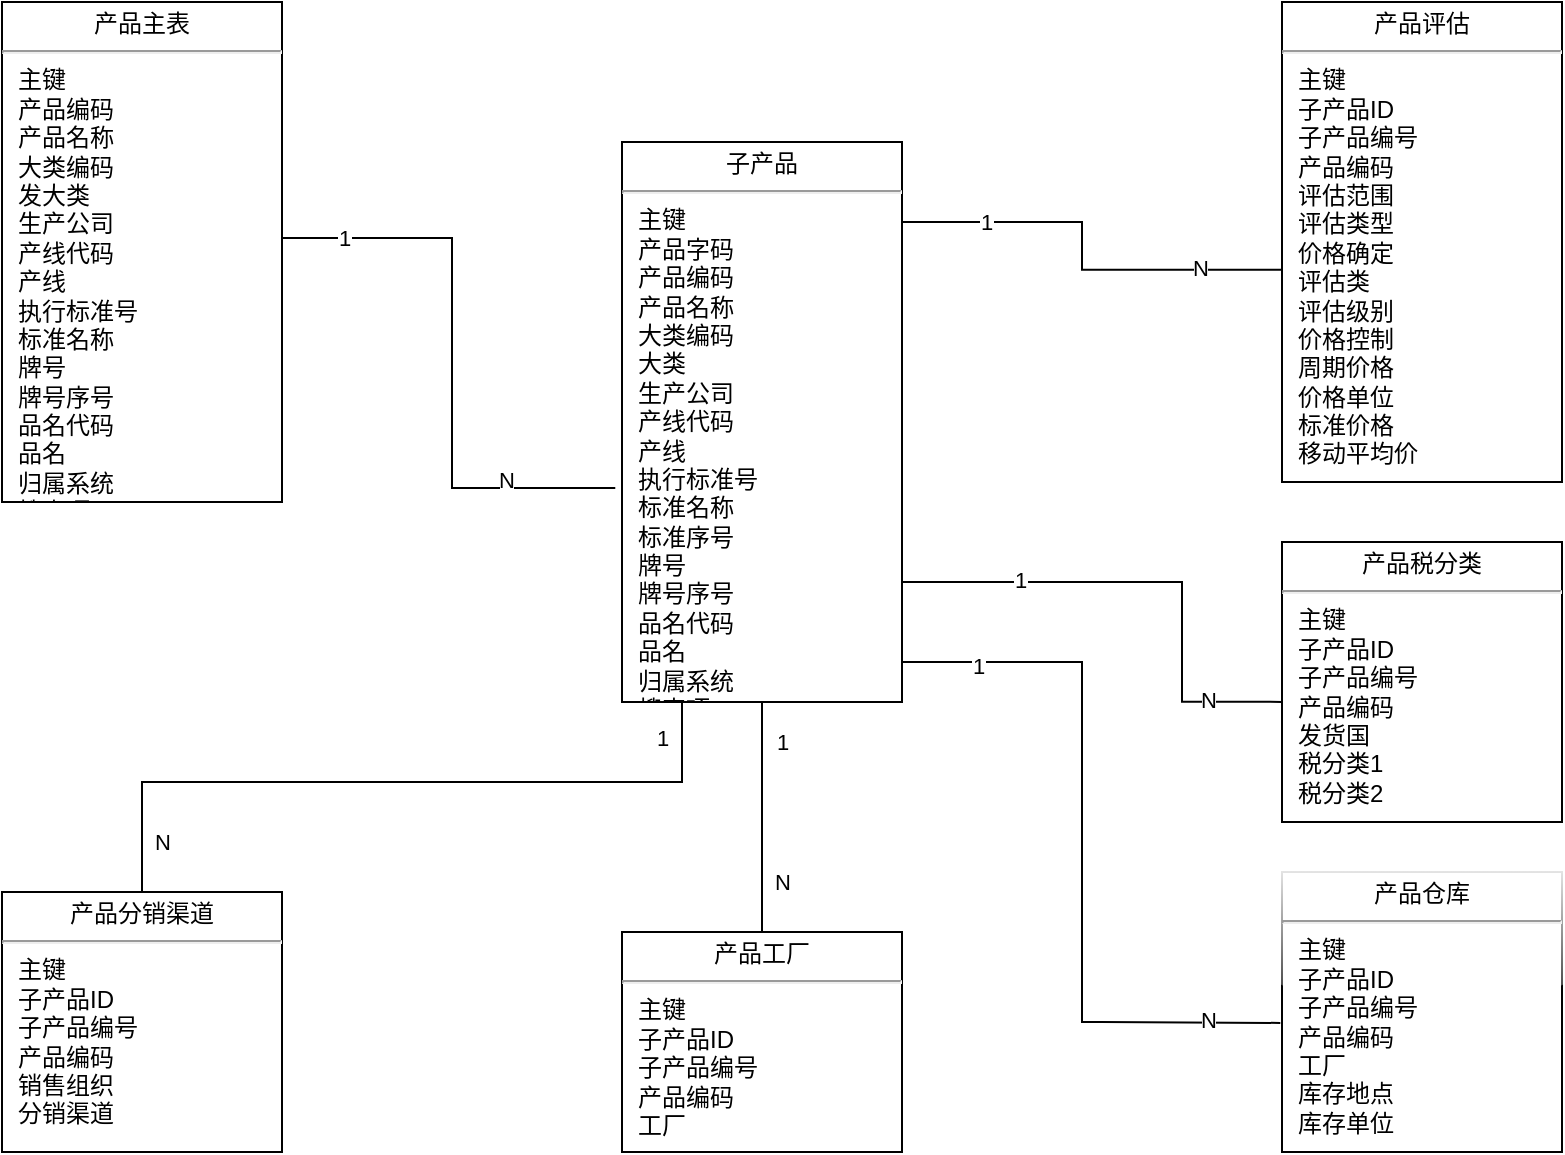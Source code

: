 <mxfile version="13.9.2" type="github" pages="4">
  <diagram name="产品" id="a7904f86-f2b4-8e86-fa97-74104820619b">
    <mxGraphModel dx="1185" dy="1472" grid="1" gridSize="10" guides="1" tooltips="1" connect="1" arrows="1" fold="1" page="1" pageScale="1" pageWidth="1100" pageHeight="850" background="#ffffff" math="0" shadow="0">
      <root>
        <mxCell id="0" />
        <mxCell id="1" parent="0" />
        <mxCell id="fR69wJohgGnZ8EREvLgE-19" style="edgeStyle=orthogonalEdgeStyle;rounded=0;orthogonalLoop=1;jettySize=auto;html=1;entryX=-0.024;entryY=0.618;entryDx=0;entryDy=0;entryPerimeter=0;endArrow=none;endFill=0;strokeColor=#000000;exitX=0.994;exitY=0.472;exitDx=0;exitDy=0;exitPerimeter=0;" edge="1" parent="1" source="fR69wJohgGnZ8EREvLgE-39" target="fR69wJohgGnZ8EREvLgE-15">
          <mxGeometry relative="1" as="geometry">
            <mxPoint x="200" y="2.5" as="sourcePoint" />
            <mxPoint x="418.32" y="213.85" as="targetPoint" />
          </mxGeometry>
        </mxCell>
        <mxCell id="fR69wJohgGnZ8EREvLgE-40" value="1" style="edgeLabel;html=1;align=center;verticalAlign=middle;resizable=0;points=[];" vertex="1" connectable="0" parent="fR69wJohgGnZ8EREvLgE-19">
          <mxGeometry x="-0.785" relative="1" as="geometry">
            <mxPoint as="offset" />
          </mxGeometry>
        </mxCell>
        <mxCell id="fR69wJohgGnZ8EREvLgE-41" value="N" style="edgeLabel;html=1;align=center;verticalAlign=middle;resizable=0;points=[];" vertex="1" connectable="0" parent="fR69wJohgGnZ8EREvLgE-19">
          <mxGeometry x="0.629" y="-4" relative="1" as="geometry">
            <mxPoint y="-7.89" as="offset" />
          </mxGeometry>
        </mxCell>
        <mxCell id="24794b860abc3c2d-20" value="&lt;p style=&quot;margin: 4px 0px 0px ; text-align: center&quot;&gt;产品工厂&lt;/p&gt;&lt;hr&gt;&lt;p style=&quot;margin: 0px ; margin-left: 8px&quot;&gt;主键&lt;/p&gt;&lt;p style=&quot;margin: 0px ; margin-left: 8px&quot;&gt;子产品ID&lt;/p&gt;&lt;p style=&quot;margin: 0px ; margin-left: 8px&quot;&gt;子产品编号&lt;/p&gt;&lt;p style=&quot;margin: 0px ; margin-left: 8px&quot;&gt;产品编码&lt;/p&gt;&lt;p style=&quot;margin: 0px ; margin-left: 8px&quot;&gt;工厂&lt;/p&gt;" style="verticalAlign=top;align=left;overflow=fill;fontSize=12;fontFamily=Helvetica;html=1;rounded=0;shadow=0;comic=0;labelBackgroundColor=none;strokeWidth=1" parent="1" vertex="1">
          <mxGeometry x="360" y="315" width="140" height="110" as="geometry" />
        </mxCell>
        <mxCell id="fR69wJohgGnZ8EREvLgE-2" value="&lt;p style=&quot;margin: 4px 0px 0px ; text-align: center&quot;&gt;产品仓库&lt;/p&gt;&lt;hr&gt;&lt;p style=&quot;margin: 0px ; margin-left: 8px&quot;&gt;主键&lt;/p&gt;&lt;p style=&quot;margin: 0px ; margin-left: 8px&quot;&gt;子产品ID&lt;br&gt;子产品编号&lt;/p&gt;&lt;p style=&quot;margin: 0px ; margin-left: 8px&quot;&gt;产品编码&lt;/p&gt;&lt;p style=&quot;margin: 0px ; margin-left: 8px&quot;&gt;工厂&lt;/p&gt;&lt;p style=&quot;margin: 0px ; margin-left: 8px&quot;&gt;库存地点&lt;/p&gt;&lt;p style=&quot;margin: 0px ; margin-left: 8px&quot;&gt;库存单位&lt;/p&gt;" style="verticalAlign=top;align=left;overflow=fill;fontSize=12;fontFamily=Helvetica;html=1;rounded=0;shadow=0;comic=0;labelBackgroundColor=none;strokeWidth=1;glass=1;" vertex="1" parent="1">
          <mxGeometry x="690" y="285" width="140" height="140" as="geometry" />
        </mxCell>
        <mxCell id="fR69wJohgGnZ8EREvLgE-3" value="&lt;p style=&quot;margin: 4px 0px 0px ; text-align: center&quot;&gt;产品评估&lt;/p&gt;&lt;hr&gt;&lt;p style=&quot;margin: 0px ; margin-left: 8px&quot;&gt;主键&lt;/p&gt;&lt;p style=&quot;margin: 0px ; margin-left: 8px&quot;&gt;子产品ID&lt;/p&gt;&lt;p style=&quot;margin: 0px ; margin-left: 8px&quot;&gt;子产品编号&lt;/p&gt;&lt;p style=&quot;margin: 0px ; margin-left: 8px&quot;&gt;产品编码&lt;/p&gt;&lt;p style=&quot;margin: 0px ; margin-left: 8px&quot;&gt;评估范围&lt;/p&gt;&lt;p style=&quot;margin: 0px ; margin-left: 8px&quot;&gt;评估类型&lt;/p&gt;&lt;p style=&quot;margin: 0px ; margin-left: 8px&quot;&gt;价格确定&lt;/p&gt;&lt;p style=&quot;margin: 0px ; margin-left: 8px&quot;&gt;评估类&lt;/p&gt;&lt;p style=&quot;margin: 0px ; margin-left: 8px&quot;&gt;评估级别&lt;/p&gt;&lt;p style=&quot;margin: 0px ; margin-left: 8px&quot;&gt;价格控制&lt;/p&gt;&lt;p style=&quot;margin: 0px ; margin-left: 8px&quot;&gt;周期价格&lt;/p&gt;&lt;p style=&quot;margin: 0px ; margin-left: 8px&quot;&gt;价格单位&lt;/p&gt;&lt;p style=&quot;margin: 0px ; margin-left: 8px&quot;&gt;标准价格&lt;/p&gt;&lt;p style=&quot;margin: 0px ; margin-left: 8px&quot;&gt;移动平均价&lt;/p&gt;&lt;p style=&quot;margin: 0px ; margin-left: 8px&quot;&gt;&lt;br&gt;&lt;/p&gt;" style="verticalAlign=top;align=left;overflow=fill;fontSize=12;fontFamily=Helvetica;html=1;rounded=0;shadow=0;comic=0;labelBackgroundColor=none;strokeWidth=1" vertex="1" parent="1">
          <mxGeometry x="690" y="-150" width="140" height="240" as="geometry" />
        </mxCell>
        <mxCell id="fR69wJohgGnZ8EREvLgE-4" value="&lt;p style=&quot;margin: 4px 0px 0px ; text-align: center&quot;&gt;产品分销渠道&lt;/p&gt;&lt;hr&gt;&lt;p style=&quot;margin: 0px ; margin-left: 8px&quot;&gt;主键&lt;/p&gt;&lt;p style=&quot;margin: 0px ; margin-left: 8px&quot;&gt;子产品ID&lt;br&gt;子产品编号&lt;/p&gt;&lt;p style=&quot;margin: 0px ; margin-left: 8px&quot;&gt;产品编码&lt;/p&gt;&lt;p style=&quot;margin: 0px ; margin-left: 8px&quot;&gt;销售组织&lt;/p&gt;&lt;p style=&quot;margin: 0px ; margin-left: 8px&quot;&gt;分销渠道&lt;/p&gt;" style="verticalAlign=top;align=left;overflow=fill;fontSize=12;fontFamily=Helvetica;html=1;rounded=0;shadow=0;comic=0;labelBackgroundColor=none;strokeWidth=1" vertex="1" parent="1">
          <mxGeometry x="50" y="295" width="140" height="130" as="geometry" />
        </mxCell>
        <mxCell id="fR69wJohgGnZ8EREvLgE-5" value="&lt;p style=&quot;margin: 4px 0px 0px ; text-align: center&quot;&gt;产品税分类&lt;/p&gt;&lt;hr&gt;&lt;p style=&quot;margin: 0px ; margin-left: 8px&quot;&gt;主键&lt;/p&gt;&lt;p style=&quot;margin: 0px ; margin-left: 8px&quot;&gt;子产品ID&lt;br&gt;子产品编号&lt;/p&gt;&lt;p style=&quot;margin: 0px ; margin-left: 8px&quot;&gt;产品编码&lt;/p&gt;&lt;p style=&quot;margin: 0px ; margin-left: 8px&quot;&gt;发货国&lt;/p&gt;&lt;p style=&quot;margin: 0px ; margin-left: 8px&quot;&gt;税分类1&lt;/p&gt;&lt;p style=&quot;margin: 0px ; margin-left: 8px&quot;&gt;税分类2&lt;/p&gt;" style="verticalAlign=top;align=left;overflow=fill;fontSize=12;fontFamily=Helvetica;html=1;rounded=0;shadow=0;comic=0;labelBackgroundColor=none;strokeWidth=1" vertex="1" parent="1">
          <mxGeometry x="690" y="120" width="140" height="140" as="geometry" />
        </mxCell>
        <mxCell id="fR69wJohgGnZ8EREvLgE-26" style="edgeStyle=orthogonalEdgeStyle;rounded=0;orthogonalLoop=1;jettySize=auto;html=1;exitX=1;exitY=0.25;exitDx=0;exitDy=0;entryX=0;entryY=0.558;entryDx=0;entryDy=0;entryPerimeter=0;endArrow=none;endFill=0;strokeColor=#000000;" edge="1" parent="1" source="fR69wJohgGnZ8EREvLgE-15" target="fR69wJohgGnZ8EREvLgE-3">
          <mxGeometry relative="1" as="geometry">
            <Array as="points">
              <mxPoint x="500" y="-40" />
              <mxPoint x="590" y="-40" />
              <mxPoint x="590" y="-16" />
            </Array>
          </mxGeometry>
        </mxCell>
        <mxCell id="fR69wJohgGnZ8EREvLgE-27" value="1" style="edgeLabel;html=1;align=center;verticalAlign=middle;resizable=0;points=[];" vertex="1" connectable="0" parent="fR69wJohgGnZ8EREvLgE-26">
          <mxGeometry x="-0.413" relative="1" as="geometry">
            <mxPoint as="offset" />
          </mxGeometry>
        </mxCell>
        <mxCell id="fR69wJohgGnZ8EREvLgE-28" value="N" style="edgeLabel;html=1;align=center;verticalAlign=middle;resizable=0;points=[];" vertex="1" connectable="0" parent="fR69wJohgGnZ8EREvLgE-26">
          <mxGeometry x="0.66" y="1" relative="1" as="geometry">
            <mxPoint as="offset" />
          </mxGeometry>
        </mxCell>
        <mxCell id="fR69wJohgGnZ8EREvLgE-30" style="edgeStyle=orthogonalEdgeStyle;rounded=0;orthogonalLoop=1;jettySize=auto;html=1;exitX=1;exitY=0.75;exitDx=0;exitDy=0;entryX=-0.006;entryY=0.539;entryDx=0;entryDy=0;entryPerimeter=0;endArrow=none;endFill=0;strokeColor=#000000;" edge="1" parent="1" source="fR69wJohgGnZ8EREvLgE-15" target="fR69wJohgGnZ8EREvLgE-2">
          <mxGeometry relative="1" as="geometry">
            <Array as="points">
              <mxPoint x="500" y="180" />
              <mxPoint x="590" y="180" />
              <mxPoint x="590" y="360" />
              <mxPoint x="600" y="360" />
            </Array>
          </mxGeometry>
        </mxCell>
        <mxCell id="fR69wJohgGnZ8EREvLgE-31" value="1" style="edgeLabel;html=1;align=center;verticalAlign=middle;resizable=0;points=[];" vertex="1" connectable="0" parent="fR69wJohgGnZ8EREvLgE-30">
          <mxGeometry x="-0.581" y="-2" relative="1" as="geometry">
            <mxPoint as="offset" />
          </mxGeometry>
        </mxCell>
        <mxCell id="fR69wJohgGnZ8EREvLgE-32" value="N" style="edgeLabel;html=1;align=center;verticalAlign=middle;resizable=0;points=[];" vertex="1" connectable="0" parent="fR69wJohgGnZ8EREvLgE-30">
          <mxGeometry x="0.825" y="2" relative="1" as="geometry">
            <mxPoint as="offset" />
          </mxGeometry>
        </mxCell>
        <mxCell id="fR69wJohgGnZ8EREvLgE-33" style="edgeStyle=orthogonalEdgeStyle;rounded=0;orthogonalLoop=1;jettySize=auto;html=1;entryX=0.5;entryY=0;entryDx=0;entryDy=0;endArrow=none;endFill=0;strokeColor=#000000;" edge="1" parent="1" source="fR69wJohgGnZ8EREvLgE-15" target="24794b860abc3c2d-20">
          <mxGeometry relative="1" as="geometry">
            <Array as="points">
              <mxPoint x="430" y="260" />
              <mxPoint x="430" y="260" />
            </Array>
          </mxGeometry>
        </mxCell>
        <mxCell id="fR69wJohgGnZ8EREvLgE-34" value="1" style="edgeLabel;html=1;align=center;verticalAlign=middle;resizable=0;points=[];" vertex="1" connectable="0" parent="fR69wJohgGnZ8EREvLgE-33">
          <mxGeometry x="-0.662" y="1" relative="1" as="geometry">
            <mxPoint x="9" as="offset" />
          </mxGeometry>
        </mxCell>
        <mxCell id="fR69wJohgGnZ8EREvLgE-45" value="N" style="edgeLabel;html=1;align=center;verticalAlign=middle;resizable=0;points=[];" vertex="1" connectable="0" parent="fR69wJohgGnZ8EREvLgE-33">
          <mxGeometry x="0.667" y="-2" relative="1" as="geometry">
            <mxPoint x="12" y="-5.83" as="offset" />
          </mxGeometry>
        </mxCell>
        <mxCell id="fR69wJohgGnZ8EREvLgE-36" style="edgeStyle=orthogonalEdgeStyle;rounded=0;orthogonalLoop=1;jettySize=auto;html=1;endArrow=none;endFill=0;strokeColor=#000000;exitX=0;exitY=0.9;exitDx=0;exitDy=0;exitPerimeter=0;" edge="1" parent="1" source="fR69wJohgGnZ8EREvLgE-15" target="fR69wJohgGnZ8EREvLgE-4">
          <mxGeometry relative="1" as="geometry">
            <Array as="points">
              <mxPoint x="390" y="172" />
              <mxPoint x="390" y="240" />
              <mxPoint x="120" y="240" />
            </Array>
          </mxGeometry>
        </mxCell>
        <mxCell id="fR69wJohgGnZ8EREvLgE-37" value="1" style="edgeLabel;html=1;align=center;verticalAlign=middle;resizable=0;points=[];" vertex="1" connectable="0" parent="fR69wJohgGnZ8EREvLgE-36">
          <mxGeometry x="-0.556" y="8" relative="1" as="geometry">
            <mxPoint x="-18" y="-18" as="offset" />
          </mxGeometry>
        </mxCell>
        <mxCell id="fR69wJohgGnZ8EREvLgE-38" value="N" style="edgeLabel;html=1;align=center;verticalAlign=middle;resizable=0;points=[];" vertex="1" connectable="0" parent="fR69wJohgGnZ8EREvLgE-36">
          <mxGeometry x="0.678" y="-1" relative="1" as="geometry">
            <mxPoint x="-3" y="31" as="offset" />
          </mxGeometry>
        </mxCell>
        <mxCell id="fR69wJohgGnZ8EREvLgE-42" style="edgeStyle=orthogonalEdgeStyle;rounded=0;orthogonalLoop=1;jettySize=auto;html=1;entryX=0;entryY=0.571;entryDx=0;entryDy=0;entryPerimeter=0;endArrow=none;endFill=0;strokeColor=#000000;" edge="1" parent="1" source="fR69wJohgGnZ8EREvLgE-15" target="fR69wJohgGnZ8EREvLgE-5">
          <mxGeometry relative="1" as="geometry">
            <Array as="points">
              <mxPoint x="640" y="140" />
              <mxPoint x="640" y="200" />
            </Array>
          </mxGeometry>
        </mxCell>
        <mxCell id="fR69wJohgGnZ8EREvLgE-43" value="1" style="edgeLabel;html=1;align=center;verticalAlign=middle;resizable=0;points=[];" vertex="1" connectable="0" parent="fR69wJohgGnZ8EREvLgE-42">
          <mxGeometry x="-0.533" y="1" relative="1" as="geometry">
            <mxPoint as="offset" />
          </mxGeometry>
        </mxCell>
        <mxCell id="fR69wJohgGnZ8EREvLgE-44" value="N" style="edgeLabel;html=1;align=center;verticalAlign=middle;resizable=0;points=[];" vertex="1" connectable="0" parent="fR69wJohgGnZ8EREvLgE-42">
          <mxGeometry x="0.7" y="1" relative="1" as="geometry">
            <mxPoint as="offset" />
          </mxGeometry>
        </mxCell>
        <mxCell id="fR69wJohgGnZ8EREvLgE-15" value="&lt;p style=&quot;margin: 4px 0px 0px ; text-align: center&quot;&gt;子产品&lt;/p&gt;&lt;hr&gt;&lt;p style=&quot;margin: 0px ; margin-left: 8px&quot;&gt;主键&lt;/p&gt;&lt;p style=&quot;margin: 0px ; margin-left: 8px&quot;&gt;产品字码&lt;br&gt;产品编码&lt;/p&gt;&lt;p style=&quot;margin: 0px ; margin-left: 8px&quot;&gt;产品名称&lt;/p&gt;&lt;p style=&quot;margin: 0px ; margin-left: 8px&quot;&gt;大类编码&lt;/p&gt;&lt;p style=&quot;margin: 0px ; margin-left: 8px&quot;&gt;大类&lt;/p&gt;&lt;p style=&quot;margin: 0px ; margin-left: 8px&quot;&gt;生产公司&lt;/p&gt;&lt;p style=&quot;margin: 0px ; margin-left: 8px&quot;&gt;产线代码&lt;/p&gt;&lt;p style=&quot;margin: 0px ; margin-left: 8px&quot;&gt;产线&lt;/p&gt;&lt;p style=&quot;margin: 0px ; margin-left: 8px&quot;&gt;执行标准号&lt;/p&gt;&lt;p style=&quot;margin: 0px ; margin-left: 8px&quot;&gt;标准名称&lt;/p&gt;&lt;p style=&quot;margin: 0px ; margin-left: 8px&quot;&gt;标准序号&lt;/p&gt;&lt;p style=&quot;margin: 0px ; margin-left: 8px&quot;&gt;牌号&lt;/p&gt;&lt;p style=&quot;margin: 0px ; margin-left: 8px&quot;&gt;牌号序号&lt;/p&gt;&lt;p style=&quot;margin: 0px ; margin-left: 8px&quot;&gt;品名代码&lt;/p&gt;&lt;p style=&quot;margin: 0px ; margin-left: 8px&quot;&gt;品名&lt;/p&gt;&lt;p style=&quot;margin: 0px ; margin-left: 8px&quot;&gt;归属系统&lt;/p&gt;&lt;p style=&quot;margin: 0px ; margin-left: 8px&quot;&gt;搜索项&lt;/p&gt;&lt;p style=&quot;margin: 0px ; margin-left: 8px&quot;&gt;切边标记&lt;/p&gt;&lt;p style=&quot;margin: 0px ; margin-left: 8px&quot;&gt;尺寸精度等级&lt;/p&gt;&lt;p style=&quot;margin: 0px ; margin-left: 8px&quot;&gt;表面质量等级&lt;/p&gt;&lt;p style=&quot;margin: 0px ; margin-left: 8px&quot;&gt;交货状态&lt;/p&gt;&lt;p style=&quot;margin: 0px ; margin-left: 8px&quot;&gt;热处理方式&lt;/p&gt;&lt;p style=&quot;margin: 0px ; margin-left: 8px&quot;&gt;截面形状&lt;/p&gt;&lt;p style=&quot;margin: 0px ; margin-left: 8px&quot;&gt;速度等级&lt;/p&gt;&lt;p style=&quot;margin: 0px ; margin-left: 8px&quot;&gt;厚度精度等级&lt;/p&gt;&lt;p style=&quot;margin: 0px ; margin-left: 8px&quot;&gt;宽度精度等级&lt;/p&gt;&lt;p style=&quot;margin: 0px ; margin-left: 8px&quot;&gt;长度精度等级&lt;/p&gt;&lt;p style=&quot;margin: 0px ; margin-left: 8px&quot;&gt;涂油标记&lt;/p&gt;&lt;p style=&quot;margin: 0px ; margin-left: 8px&quot;&gt;表面状态&lt;/p&gt;&lt;p style=&quot;margin: 0px ; margin-left: 8px&quot;&gt;后处理方式&lt;/p&gt;&lt;p style=&quot;margin: 0px ; margin-left: 8px&quot;&gt;镀层重量&lt;/p&gt;&lt;p style=&quot;margin: 0px ; margin-left: 8px&quot;&gt;表面结构&lt;/p&gt;&lt;p style=&quot;margin: 0px ; margin-left: 8px&quot;&gt;镀层类型&lt;/p&gt;&lt;p style=&quot;margin: 0px ; margin-left: 8px&quot;&gt;基板类型&lt;/p&gt;&lt;p style=&quot;margin: 0px ; margin-left: 8px&quot;&gt;是否光整&lt;/p&gt;&lt;p style=&quot;margin: 0px ; margin-left: 8px&quot;&gt;化学处理分类&lt;/p&gt;&lt;p style=&quot;margin: 0px ; margin-left: 8px&quot;&gt;涂层种类&lt;/p&gt;&lt;p style=&quot;margin: 0px ; margin-left: 8px&quot;&gt;涂层结构&lt;/p&gt;&lt;p style=&quot;margin: 0px ; margin-left: 8px&quot;&gt;T弯性能&lt;/p&gt;" style="verticalAlign=top;align=left;overflow=fill;fontSize=12;fontFamily=Helvetica;html=1;rounded=0;shadow=0;comic=0;labelBackgroundColor=none;strokeWidth=1" vertex="1" parent="1">
          <mxGeometry x="360" y="-80" width="140" height="280" as="geometry" />
        </mxCell>
        <mxCell id="fR69wJohgGnZ8EREvLgE-39" value="&lt;p style=&quot;margin: 4px 0px 0px ; text-align: center&quot;&gt;产品主表&lt;/p&gt;&lt;hr&gt;&lt;p style=&quot;margin: 0px ; margin-left: 8px&quot;&gt;主键&lt;/p&gt;&lt;p style=&quot;margin: 0px ; margin-left: 8px&quot;&gt;产品编码&lt;br&gt;产品名称&lt;/p&gt;&lt;p style=&quot;margin: 0px ; margin-left: 8px&quot;&gt;大类编码&lt;/p&gt;&lt;p style=&quot;margin: 0px ; margin-left: 8px&quot;&gt;发大类&lt;/p&gt;&lt;p style=&quot;margin: 0px ; margin-left: 8px&quot;&gt;生产公司&lt;/p&gt;&lt;p style=&quot;margin: 0px ; margin-left: 8px&quot;&gt;产线代码&lt;/p&gt;&lt;p style=&quot;margin: 0px ; margin-left: 8px&quot;&gt;产线&lt;/p&gt;&lt;p style=&quot;margin: 0px ; margin-left: 8px&quot;&gt;执行标准号&lt;/p&gt;&lt;p style=&quot;margin: 0px ; margin-left: 8px&quot;&gt;标准名称&lt;/p&gt;&lt;p style=&quot;margin: 0px ; margin-left: 8px&quot;&gt;牌号&lt;/p&gt;&lt;p style=&quot;margin: 0px ; margin-left: 8px&quot;&gt;牌号序号&lt;/p&gt;&lt;p style=&quot;margin: 0px 0px 0px 8px&quot;&gt;品名代码&lt;/p&gt;&lt;p style=&quot;margin: 0px 0px 0px 8px&quot;&gt;品名&lt;/p&gt;&lt;p style=&quot;margin: 0px 0px 0px 8px&quot;&gt;归属系统&lt;/p&gt;&lt;p style=&quot;margin: 0px 0px 0px 8px&quot;&gt;搜索项&lt;/p&gt;&lt;p style=&quot;margin: 0px 0px 0px 8px&quot;&gt;切边标记&lt;/p&gt;&lt;p style=&quot;margin: 0px 0px 0px 8px&quot;&gt;尺寸精度等级&lt;/p&gt;&lt;p style=&quot;margin: 0px 0px 0px 8px&quot;&gt;表面质量等级&lt;/p&gt;&lt;p style=&quot;margin: 0px 0px 0px 8px&quot;&gt;交货状态&lt;/p&gt;&lt;p style=&quot;margin: 0px 0px 0px 8px&quot;&gt;热处理方式&lt;/p&gt;&lt;p style=&quot;margin: 0px 0px 0px 8px&quot;&gt;截面形状&lt;/p&gt;&lt;p style=&quot;margin: 0px 0px 0px 8px&quot;&gt;速度等级&lt;/p&gt;&lt;p style=&quot;margin: 0px 0px 0px 8px&quot;&gt;厚度精度等级&lt;/p&gt;&lt;p style=&quot;margin: 0px 0px 0px 8px&quot;&gt;宽度精度等级&lt;/p&gt;&lt;p style=&quot;margin: 0px 0px 0px 8px&quot;&gt;长度精度等级&lt;/p&gt;&lt;p style=&quot;margin: 0px 0px 0px 8px&quot;&gt;涂油标记&lt;/p&gt;&lt;p style=&quot;margin: 0px 0px 0px 8px&quot;&gt;表面状态&lt;/p&gt;&lt;p style=&quot;margin: 0px 0px 0px 8px&quot;&gt;后处理方式&lt;/p&gt;&lt;p style=&quot;margin: 0px 0px 0px 8px&quot;&gt;镀层重量&lt;/p&gt;&lt;p style=&quot;margin: 0px 0px 0px 8px&quot;&gt;表面结构&lt;/p&gt;&lt;p style=&quot;margin: 0px 0px 0px 8px&quot;&gt;镀层类型&lt;/p&gt;&lt;p style=&quot;margin: 0px 0px 0px 8px&quot;&gt;基板类型&lt;/p&gt;&lt;p style=&quot;margin: 0px 0px 0px 8px&quot;&gt;是否光整&lt;/p&gt;&lt;p style=&quot;margin: 0px 0px 0px 8px&quot;&gt;化学处理分类&lt;/p&gt;&lt;p style=&quot;margin: 0px 0px 0px 8px&quot;&gt;涂层种类&lt;/p&gt;&lt;p style=&quot;margin: 0px 0px 0px 8px&quot;&gt;涂层结构&lt;/p&gt;&lt;p style=&quot;margin: 0px 0px 0px 8px&quot;&gt;T弯性能&lt;/p&gt;" style="verticalAlign=top;align=left;overflow=fill;fontSize=12;fontFamily=Helvetica;html=1;rounded=0;shadow=0;comic=0;labelBackgroundColor=none;strokeWidth=1" vertex="1" parent="1">
          <mxGeometry x="50" y="-150" width="140" height="250" as="geometry" />
        </mxCell>
      </root>
    </mxGraphModel>
  </diagram>
  <diagram id="3CnMja0d5-SF09jDG3aU" name="原燃料">
    <mxGraphModel dx="1185" dy="1791" grid="1" gridSize="10" guides="1" tooltips="1" connect="1" arrows="1" fold="1" page="1" pageScale="1" pageWidth="827" pageHeight="1169" math="0" shadow="0">
      <root>
        <mxCell id="8bG26yffX7_b_pMq9kL9-0" />
        <mxCell id="8bG26yffX7_b_pMq9kL9-1" parent="8bG26yffX7_b_pMq9kL9-0" />
        <mxCell id="O3CwMnWtcYiZv261iSqo-4" style="edgeStyle=orthogonalEdgeStyle;rounded=0;orthogonalLoop=1;jettySize=auto;html=1;endArrow=none;endFill=0;strokeColor=#000000;" edge="1" parent="8bG26yffX7_b_pMq9kL9-1" source="1npOp1tc4IkfqnJUqPo0-0" target="O3CwMnWtcYiZv261iSqo-0">
          <mxGeometry relative="1" as="geometry">
            <Array as="points">
              <mxPoint x="430" y="-360" />
              <mxPoint x="430" y="-210" />
            </Array>
          </mxGeometry>
        </mxCell>
        <mxCell id="O3CwMnWtcYiZv261iSqo-25" value="N" style="edgeLabel;html=1;align=center;verticalAlign=middle;resizable=0;points=[];" vertex="1" connectable="0" parent="O3CwMnWtcYiZv261iSqo-4">
          <mxGeometry x="0.87" y="-1" relative="1" as="geometry">
            <mxPoint as="offset" />
          </mxGeometry>
        </mxCell>
        <mxCell id="O3CwMnWtcYiZv261iSqo-26" value="1" style="edgeLabel;html=1;align=center;verticalAlign=middle;resizable=0;points=[];" vertex="1" connectable="0" parent="O3CwMnWtcYiZv261iSqo-4">
          <mxGeometry x="-0.659" y="-1" relative="1" as="geometry">
            <mxPoint x="-19.17" as="offset" />
          </mxGeometry>
        </mxCell>
        <mxCell id="O3CwMnWtcYiZv261iSqo-5" style="edgeStyle=orthogonalEdgeStyle;rounded=0;orthogonalLoop=1;jettySize=auto;html=1;endArrow=none;endFill=0;strokeColor=#000000;" edge="1" parent="8bG26yffX7_b_pMq9kL9-1" source="1npOp1tc4IkfqnJUqPo0-0" target="O3CwMnWtcYiZv261iSqo-2">
          <mxGeometry relative="1" as="geometry">
            <Array as="points">
              <mxPoint x="210" y="-340" />
              <mxPoint x="210" y="-200" />
            </Array>
          </mxGeometry>
        </mxCell>
        <mxCell id="O3CwMnWtcYiZv261iSqo-27" value="1" style="edgeLabel;html=1;align=center;verticalAlign=middle;resizable=0;points=[];" vertex="1" connectable="0" parent="O3CwMnWtcYiZv261iSqo-5">
          <mxGeometry x="-0.721" y="3" relative="1" as="geometry">
            <mxPoint x="7" as="offset" />
          </mxGeometry>
        </mxCell>
        <mxCell id="O3CwMnWtcYiZv261iSqo-28" value="N" style="edgeLabel;html=1;align=center;verticalAlign=middle;resizable=0;points=[];" vertex="1" connectable="0" parent="O3CwMnWtcYiZv261iSqo-5">
          <mxGeometry x="0.667" y="3" relative="1" as="geometry">
            <mxPoint x="-16.67" as="offset" />
          </mxGeometry>
        </mxCell>
        <mxCell id="O3CwMnWtcYiZv261iSqo-6" style="edgeStyle=orthogonalEdgeStyle;rounded=0;orthogonalLoop=1;jettySize=auto;html=1;entryX=0;entryY=0.5;entryDx=0;entryDy=0;endArrow=none;endFill=0;strokeColor=#000000;" edge="1" parent="8bG26yffX7_b_pMq9kL9-1" source="1npOp1tc4IkfqnJUqPo0-0" target="O3CwMnWtcYiZv261iSqo-3">
          <mxGeometry relative="1" as="geometry">
            <Array as="points">
              <mxPoint x="430" y="-420" />
              <mxPoint x="430" y="-490" />
              <mxPoint x="480" y="-490" />
            </Array>
          </mxGeometry>
        </mxCell>
        <mxCell id="O3CwMnWtcYiZv261iSqo-23" value="N" style="edgeLabel;html=1;align=center;verticalAlign=middle;resizable=0;points=[];" vertex="1" connectable="0" parent="O3CwMnWtcYiZv261iSqo-6">
          <mxGeometry x="0.781" y="-2" relative="1" as="geometry">
            <mxPoint as="offset" />
          </mxGeometry>
        </mxCell>
        <mxCell id="O3CwMnWtcYiZv261iSqo-24" value="1" style="edgeLabel;html=1;align=center;verticalAlign=middle;resizable=0;points=[];" vertex="1" connectable="0" parent="O3CwMnWtcYiZv261iSqo-6">
          <mxGeometry x="-0.819" y="2" relative="1" as="geometry">
            <mxPoint as="offset" />
          </mxGeometry>
        </mxCell>
        <mxCell id="O3CwMnWtcYiZv261iSqo-7" style="edgeStyle=orthogonalEdgeStyle;rounded=0;orthogonalLoop=1;jettySize=auto;html=1;endArrow=none;endFill=0;strokeColor=#000000;" edge="1" parent="8bG26yffX7_b_pMq9kL9-1" source="1npOp1tc4IkfqnJUqPo0-0" target="O3CwMnWtcYiZv261iSqo-1">
          <mxGeometry relative="1" as="geometry">
            <Array as="points">
              <mxPoint x="210" y="-420" />
              <mxPoint x="210" y="-500" />
            </Array>
          </mxGeometry>
        </mxCell>
        <mxCell id="O3CwMnWtcYiZv261iSqo-21" value="N" style="edgeLabel;html=1;align=center;verticalAlign=middle;resizable=0;points=[];" vertex="1" connectable="0" parent="O3CwMnWtcYiZv261iSqo-7">
          <mxGeometry x="0.598" y="2" relative="1" as="geometry">
            <mxPoint x="-10" y="-2" as="offset" />
          </mxGeometry>
        </mxCell>
        <mxCell id="O3CwMnWtcYiZv261iSqo-22" value="1" style="edgeLabel;html=1;align=center;verticalAlign=middle;resizable=0;points=[];" vertex="1" connectable="0" parent="O3CwMnWtcYiZv261iSqo-7">
          <mxGeometry x="-0.611" y="3" relative="1" as="geometry">
            <mxPoint x="9.17" as="offset" />
          </mxGeometry>
        </mxCell>
        <mxCell id="1npOp1tc4IkfqnJUqPo0-0" value="&lt;p style=&quot;margin: 4px 0px 0px ; text-align: center&quot;&gt;原燃料主表&lt;/p&gt;&lt;hr&gt;&lt;p style=&quot;margin: 0px ; margin-left: 8px&quot;&gt;主键&lt;/p&gt;&lt;p style=&quot;margin: 0px ; margin-left: 8px&quot;&gt;原燃料编码&lt;/p&gt;&lt;p style=&quot;margin: 0px ; margin-left: 8px&quot;&gt;原燃料名称&lt;/p&gt;&lt;p style=&quot;margin: 0px ; margin-left: 8px&quot;&gt;原燃料描述&lt;/p&gt;&lt;p style=&quot;margin: 0px ; margin-left: 8px&quot;&gt;大类&lt;/p&gt;&lt;p style=&quot;margin: 0px ; margin-left: 8px&quot;&gt;中类&lt;/p&gt;&lt;p style=&quot;margin: 0px ; margin-left: 8px&quot;&gt;小类&lt;/p&gt;&lt;p style=&quot;margin: 0px ; margin-left: 8px&quot;&gt;行业领域&lt;/p&gt;&lt;p style=&quot;margin: 0px ; margin-left: 8px&quot;&gt;原燃料类型&lt;/p&gt;&lt;p style=&quot;margin: 0px ; margin-left: 8px&quot;&gt;原燃料组&lt;/p&gt;&lt;p style=&quot;margin: 0px ; margin-left: 8px&quot;&gt;计量单位&lt;/p&gt;&lt;p style=&quot;margin: 0px ; margin-left: 8px&quot;&gt;...&lt;/p&gt;&lt;p style=&quot;margin: 0px ; margin-left: 8px&quot;&gt;&lt;br&gt;&lt;/p&gt;&lt;p style=&quot;margin: 0px ; margin-left: 8px&quot;&gt;&lt;br&gt;&lt;/p&gt;" style="verticalAlign=top;align=left;overflow=fill;fontSize=12;fontFamily=Helvetica;html=1;rounded=0;shadow=0;comic=0;labelBackgroundColor=none;strokeWidth=1" vertex="1" parent="8bG26yffX7_b_pMq9kL9-1">
          <mxGeometry x="240" y="-490" width="140" height="210" as="geometry" />
        </mxCell>
        <mxCell id="O3CwMnWtcYiZv261iSqo-0" value="&lt;p style=&quot;margin: 4px 0px 0px ; text-align: center&quot;&gt;原燃料工厂&lt;/p&gt;&lt;hr&gt;&lt;p style=&quot;margin: 0px ; margin-left: 8px&quot;&gt;主键&lt;/p&gt;&lt;p style=&quot;margin: 0px ; margin-left: 8px&quot;&gt;原燃料编号&lt;/p&gt;&lt;p style=&quot;margin: 0px ; margin-left: 8px&quot;&gt;原燃料编码&lt;/p&gt;&lt;p style=&quot;margin: 0px ; margin-left: 8px&quot;&gt;工厂&lt;/p&gt;&lt;p style=&quot;margin: 0px ; margin-left: 8px&quot;&gt;MRP类型&lt;/p&gt;&lt;p style=&quot;margin: 0px ; margin-left: 8px&quot;&gt;MRP控制者&lt;/p&gt;&lt;p style=&quot;margin: 0px ; margin-left: 8px&quot;&gt;批量（物料计划）&lt;/p&gt;&lt;p style=&quot;margin: 0px ; margin-left: 8px&quot;&gt;采购类型&lt;/p&gt;&lt;p style=&quot;margin: 0px ; margin-left: 8px&quot;&gt;计划边际码&lt;/p&gt;&lt;p style=&quot;margin: 0px ; margin-left: 8px&quot;&gt;期间标识&lt;/p&gt;&lt;p style=&quot;margin: 0px ; margin-left: 8px&quot;&gt;策略组&lt;/p&gt;&lt;p style=&quot;margin: 0px ; margin-left: 8px&quot;&gt;可配置物料&lt;/p&gt;&lt;p style=&quot;margin: 0px ; margin-left: 8px&quot;&gt;选择方法&lt;/p&gt;&lt;p style=&quot;margin: 0px ; margin-left: 8px&quot;&gt;独立/集中&lt;/p&gt;&lt;p style=&quot;margin: 0px ; margin-left: 8px&quot;&gt;采购组&lt;/p&gt;&lt;p style=&quot;margin: 0px ; margin-left: 8px&quot;&gt;物料运输组&lt;/p&gt;&lt;p style=&quot;margin: 0px ; margin-left: 8px&quot;&gt;装载组&lt;/p&gt;&lt;p style=&quot;margin: 0px ; margin-left: 8px&quot;&gt;可用性检查的检查组&lt;/p&gt;&lt;p style=&quot;margin: 0px ; margin-left: 8px&quot;&gt;&lt;br&gt;&lt;/p&gt;&lt;p style=&quot;margin: 0px ; margin-left: 8px&quot;&gt;&lt;br&gt;&lt;/p&gt;&lt;p style=&quot;margin: 0px ; margin-left: 8px&quot;&gt;&lt;br&gt;&lt;/p&gt;&lt;p style=&quot;margin: 0px ; margin-left: 8px&quot;&gt;&lt;br&gt;&lt;/p&gt;" style="verticalAlign=top;align=left;overflow=fill;fontSize=12;fontFamily=Helvetica;html=1;rounded=0;shadow=0;comic=0;labelBackgroundColor=none;strokeWidth=1" vertex="1" parent="8bG26yffX7_b_pMq9kL9-1">
          <mxGeometry x="480" y="-360" width="140" height="300" as="geometry" />
        </mxCell>
        <mxCell id="O3CwMnWtcYiZv261iSqo-1" value="&lt;p style=&quot;margin: 4px 0px 0px ; text-align: center&quot;&gt;原燃料仓库&lt;/p&gt;&lt;hr&gt;&lt;p style=&quot;margin: 0px ; margin-left: 8px&quot;&gt;主键&lt;/p&gt;&lt;p style=&quot;margin: 0px ; margin-left: 8px&quot;&gt;原燃料编号&lt;/p&gt;&lt;p style=&quot;margin: 0px ; margin-left: 8px&quot;&gt;原燃料编码&lt;/p&gt;&lt;p style=&quot;margin: 0px ; margin-left: 8px&quot;&gt;工厂&lt;/p&gt;&lt;p style=&quot;margin: 0px ; margin-left: 8px&quot;&gt;库存地点&lt;/p&gt;&lt;p style=&quot;margin: 0px ; margin-left: 8px&quot;&gt;库存单位&lt;/p&gt;&lt;p style=&quot;margin: 0px ; margin-left: 8px&quot;&gt;&lt;br&gt;&lt;/p&gt;&lt;p style=&quot;margin: 0px ; margin-left: 8px&quot;&gt;&lt;br&gt;&lt;/p&gt;&lt;p style=&quot;margin: 0px ; margin-left: 8px&quot;&gt;&lt;br&gt;&lt;/p&gt;" style="verticalAlign=top;align=left;overflow=fill;fontSize=12;fontFamily=Helvetica;html=1;rounded=0;shadow=0;comic=0;labelBackgroundColor=none;strokeWidth=1" vertex="1" parent="8bG26yffX7_b_pMq9kL9-1">
          <mxGeometry x="30" y="-570" width="140" height="130" as="geometry" />
        </mxCell>
        <mxCell id="O3CwMnWtcYiZv261iSqo-2" value="&lt;p style=&quot;margin: 4px 0px 0px ; text-align: center&quot;&gt;原燃料评估&lt;/p&gt;&lt;hr&gt;&lt;p style=&quot;margin: 0px ; margin-left: 8px&quot;&gt;主键&lt;/p&gt;&lt;p style=&quot;margin: 0px ; margin-left: 8px&quot;&gt;原燃料编号&lt;/p&gt;&lt;p style=&quot;margin: 0px ; margin-left: 8px&quot;&gt;原燃料编码&lt;/p&gt;&lt;p style=&quot;margin: 0px ; margin-left: 8px&quot;&gt;评估范围&lt;/p&gt;&lt;p style=&quot;margin: 0px ; margin-left: 8px&quot;&gt;评估类型&lt;/p&gt;&lt;p style=&quot;margin: 0px ; margin-left: 8px&quot;&gt;价格确定&lt;/p&gt;&lt;p style=&quot;margin: 0px ; margin-left: 8px&quot;&gt;评估类&lt;/p&gt;&lt;p style=&quot;margin: 0px ; margin-left: 8px&quot;&gt;评估级别&lt;/p&gt;&lt;p style=&quot;margin: 0px ; margin-left: 8px&quot;&gt;价格控制&lt;/p&gt;&lt;p style=&quot;margin: 0px ; margin-left: 8px&quot;&gt;标准价格&lt;/p&gt;&lt;p style=&quot;margin: 0px ; margin-left: 8px&quot;&gt;周期价格&lt;/p&gt;&lt;p style=&quot;margin: 0px ; margin-left: 8px&quot;&gt;价格单位&lt;/p&gt;&lt;p style=&quot;margin: 0px ; margin-left: 8px&quot;&gt;原始组&lt;/p&gt;&lt;p style=&quot;margin: 0px ; margin-left: 8px&quot;&gt;成本核算批量&lt;/p&gt;&lt;p style=&quot;margin: 0px ; margin-left: 8px&quot;&gt;&lt;br&gt;&lt;/p&gt;&lt;p style=&quot;margin: 0px ; margin-left: 8px&quot;&gt;&lt;br&gt;&lt;/p&gt;&lt;p style=&quot;margin: 0px ; margin-left: 8px&quot;&gt;&lt;br&gt;&lt;/p&gt;" style="verticalAlign=top;align=left;overflow=fill;fontSize=12;fontFamily=Helvetica;html=1;rounded=0;shadow=0;comic=0;labelBackgroundColor=none;strokeWidth=1" vertex="1" parent="8bG26yffX7_b_pMq9kL9-1">
          <mxGeometry x="30" y="-315" width="140" height="230" as="geometry" />
        </mxCell>
        <mxCell id="O3CwMnWtcYiZv261iSqo-3" value="&lt;p style=&quot;margin: 4px 0px 0px ; text-align: center&quot;&gt;原燃料税分类&lt;/p&gt;&lt;hr&gt;&lt;p style=&quot;margin: 0px ; margin-left: 8px&quot;&gt;主键&lt;/p&gt;&lt;p style=&quot;margin: 0px ; margin-left: 8px&quot;&gt;原燃料编号&lt;/p&gt;&lt;p style=&quot;margin: 0px ; margin-left: 8px&quot;&gt;原燃料编码&lt;/p&gt;&lt;p style=&quot;margin: 0px ; margin-left: 8px&quot;&gt;发货国&lt;/p&gt;&lt;p style=&quot;margin: 0px ; margin-left: 8px&quot;&gt;税分类1&lt;/p&gt;&lt;p style=&quot;margin: 0px ; margin-left: 8px&quot;&gt;税分类2&lt;/p&gt;&lt;p style=&quot;margin: 0px ; margin-left: 8px&quot;&gt;&lt;br&gt;&lt;/p&gt;&lt;p style=&quot;margin: 0px ; margin-left: 8px&quot;&gt;&lt;br&gt;&lt;/p&gt;&lt;p style=&quot;margin: 0px ; margin-left: 8px&quot;&gt;&lt;br&gt;&lt;/p&gt;" style="verticalAlign=top;align=left;overflow=fill;fontSize=12;fontFamily=Helvetica;html=1;rounded=0;shadow=0;comic=0;labelBackgroundColor=none;strokeWidth=1" vertex="1" parent="8bG26yffX7_b_pMq9kL9-1">
          <mxGeometry x="480" y="-560" width="140" height="130" as="geometry" />
        </mxCell>
      </root>
    </mxGraphModel>
  </diagram>
  <diagram id="vPNYW9nAyGcACM08Wwud" name="客户">
    <mxGraphModel dx="1185" dy="1791" grid="1" gridSize="10" guides="1" tooltips="1" connect="1" arrows="1" fold="1" page="1" pageScale="1" pageWidth="827" pageHeight="1169" math="0" shadow="0">
      <root>
        <mxCell id="KLF_rPh8Y2annbZAMSMh-0" />
        <mxCell id="KLF_rPh8Y2annbZAMSMh-1" parent="KLF_rPh8Y2annbZAMSMh-0" />
        <mxCell id="9gwLhwXGcP0hLKjqah6R-3" style="edgeStyle=orthogonalEdgeStyle;rounded=0;orthogonalLoop=1;jettySize=auto;html=1;entryX=0.006;entryY=0.422;entryDx=0;entryDy=0;entryPerimeter=0;endArrow=none;endFill=0;strokeColor=#000000;" edge="1" parent="KLF_rPh8Y2annbZAMSMh-1" source="HwUB45JcI6Gxd3Oxahre-0" target="HwUB45JcI6Gxd3Oxahre-4">
          <mxGeometry relative="1" as="geometry">
            <Array as="points">
              <mxPoint x="490" y="-440" />
              <mxPoint x="490" y="-300" />
              <mxPoint x="561" y="-300" />
            </Array>
          </mxGeometry>
        </mxCell>
        <mxCell id="UPTUR-LGGsZKeOEItRrN-13" value="1" style="edgeLabel;html=1;align=center;verticalAlign=middle;resizable=0;points=[];" vertex="1" connectable="0" parent="9gwLhwXGcP0hLKjqah6R-3">
          <mxGeometry x="-0.801" y="-1" relative="1" as="geometry">
            <mxPoint x="-11.67" as="offset" />
          </mxGeometry>
        </mxCell>
        <mxCell id="UPTUR-LGGsZKeOEItRrN-14" value="N" style="edgeLabel;html=1;align=center;verticalAlign=middle;resizable=0;points=[];" vertex="1" connectable="0" parent="9gwLhwXGcP0hLKjqah6R-3">
          <mxGeometry x="0.423" y="1" relative="1" as="geometry">
            <mxPoint x="-6.67" as="offset" />
          </mxGeometry>
        </mxCell>
        <mxCell id="9gwLhwXGcP0hLKjqah6R-5" style="edgeStyle=orthogonalEdgeStyle;rounded=0;orthogonalLoop=1;jettySize=auto;html=1;entryX=1;entryY=0.5;entryDx=0;entryDy=0;endArrow=none;endFill=0;strokeColor=#000000;" edge="1" parent="KLF_rPh8Y2annbZAMSMh-1" source="HwUB45JcI6Gxd3Oxahre-0" target="HwUB45JcI6Gxd3Oxahre-3">
          <mxGeometry relative="1" as="geometry">
            <Array as="points">
              <mxPoint x="255" y="-430" />
              <mxPoint x="255" y="-300" />
              <mxPoint x="200" y="-300" />
            </Array>
          </mxGeometry>
        </mxCell>
        <mxCell id="UPTUR-LGGsZKeOEItRrN-8" value="1" style="edgeLabel;html=1;align=center;verticalAlign=middle;resizable=0;points=[];" vertex="1" connectable="0" parent="9gwLhwXGcP0hLKjqah6R-5">
          <mxGeometry x="-0.703" y="1" relative="1" as="geometry">
            <mxPoint as="offset" />
          </mxGeometry>
        </mxCell>
        <mxCell id="UPTUR-LGGsZKeOEItRrN-9" value="N" style="edgeLabel;html=1;align=center;verticalAlign=middle;resizable=0;points=[];" vertex="1" connectable="0" parent="9gwLhwXGcP0hLKjqah6R-5">
          <mxGeometry x="0.642" y="-1" relative="1" as="geometry">
            <mxPoint x="5.83" as="offset" />
          </mxGeometry>
        </mxCell>
        <mxCell id="UPTUR-LGGsZKeOEItRrN-1" style="edgeStyle=orthogonalEdgeStyle;rounded=0;orthogonalLoop=1;jettySize=auto;html=1;entryX=0;entryY=0.5;entryDx=0;entryDy=0;endArrow=none;endFill=0;strokeColor=#000000;" edge="1" parent="KLF_rPh8Y2annbZAMSMh-1" source="HwUB45JcI6Gxd3Oxahre-0" target="HwUB45JcI6Gxd3Oxahre-1">
          <mxGeometry relative="1" as="geometry">
            <Array as="points">
              <mxPoint x="505" y="-530" />
              <mxPoint x="505" y="-645" />
            </Array>
          </mxGeometry>
        </mxCell>
        <mxCell id="UPTUR-LGGsZKeOEItRrN-11" value="1" style="edgeLabel;html=1;align=center;verticalAlign=middle;resizable=0;points=[];" vertex="1" connectable="0" parent="UPTUR-LGGsZKeOEItRrN-1">
          <mxGeometry x="-0.837" y="-1" relative="1" as="geometry">
            <mxPoint as="offset" />
          </mxGeometry>
        </mxCell>
        <mxCell id="UPTUR-LGGsZKeOEItRrN-12" value="N" style="edgeLabel;html=1;align=center;verticalAlign=middle;resizable=0;points=[];" vertex="1" connectable="0" parent="UPTUR-LGGsZKeOEItRrN-1">
          <mxGeometry x="0.83" y="-2" relative="1" as="geometry">
            <mxPoint x="-10.83" as="offset" />
          </mxGeometry>
        </mxCell>
        <mxCell id="UPTUR-LGGsZKeOEItRrN-2" style="edgeStyle=orthogonalEdgeStyle;rounded=0;orthogonalLoop=1;jettySize=auto;html=1;entryX=1;entryY=0.5;entryDx=0;entryDy=0;endArrow=none;endFill=0;strokeColor=#000000;" edge="1" parent="KLF_rPh8Y2annbZAMSMh-1" source="HwUB45JcI6Gxd3Oxahre-0" target="HwUB45JcI6Gxd3Oxahre-2">
          <mxGeometry relative="1" as="geometry">
            <Array as="points">
              <mxPoint x="255" y="-480" />
              <mxPoint x="255" y="-500" />
              <mxPoint x="200" y="-500" />
            </Array>
          </mxGeometry>
        </mxCell>
        <mxCell id="UPTUR-LGGsZKeOEItRrN-6" value="1" style="edgeLabel;html=1;align=center;verticalAlign=middle;resizable=0;points=[];" vertex="1" connectable="0" parent="UPTUR-LGGsZKeOEItRrN-2">
          <mxGeometry x="-0.405" y="-1" relative="1" as="geometry">
            <mxPoint as="offset" />
          </mxGeometry>
        </mxCell>
        <mxCell id="UPTUR-LGGsZKeOEItRrN-7" value="N" style="edgeLabel;html=1;align=center;verticalAlign=middle;resizable=0;points=[];" vertex="1" connectable="0" parent="UPTUR-LGGsZKeOEItRrN-2">
          <mxGeometry x="0.321" y="1" relative="1" as="geometry">
            <mxPoint x="-7.5" as="offset" />
          </mxGeometry>
        </mxCell>
        <mxCell id="UPTUR-LGGsZKeOEItRrN-3" style="edgeStyle=orthogonalEdgeStyle;rounded=0;orthogonalLoop=1;jettySize=auto;html=1;entryX=1;entryY=0.5;entryDx=0;entryDy=0;endArrow=none;endFill=0;strokeColor=#000000;" edge="1" parent="KLF_rPh8Y2annbZAMSMh-1" source="HwUB45JcI6Gxd3Oxahre-0" target="HwUB45JcI6Gxd3Oxahre-5">
          <mxGeometry relative="1" as="geometry">
            <Array as="points">
              <mxPoint x="255" y="-540" />
              <mxPoint x="255" y="-660" />
            </Array>
          </mxGeometry>
        </mxCell>
        <mxCell id="UPTUR-LGGsZKeOEItRrN-4" value="N" style="edgeLabel;html=1;align=center;verticalAlign=middle;resizable=0;points=[];" vertex="1" connectable="0" parent="UPTUR-LGGsZKeOEItRrN-3">
          <mxGeometry x="0.645" y="4" relative="1" as="geometry">
            <mxPoint x="-20.83" y="-14" as="offset" />
          </mxGeometry>
        </mxCell>
        <mxCell id="UPTUR-LGGsZKeOEItRrN-5" value="1" style="edgeLabel;html=1;align=center;verticalAlign=middle;resizable=0;points=[];" vertex="1" connectable="0" parent="UPTUR-LGGsZKeOEItRrN-3">
          <mxGeometry x="-0.833" y="1" relative="1" as="geometry">
            <mxPoint as="offset" />
          </mxGeometry>
        </mxCell>
        <mxCell id="HwUB45JcI6Gxd3Oxahre-0" value="&lt;p style=&quot;margin: 4px 0px 0px ; text-align: center&quot;&gt;客户主表&lt;/p&gt;&lt;hr&gt;&lt;p style=&quot;margin: 0px ; margin-left: 8px&quot;&gt;主键&lt;/p&gt;&lt;p style=&quot;margin: 0px ; margin-left: 8px&quot;&gt;客户编码&lt;/p&gt;&lt;p style=&quot;margin: 0px ; margin-left: 8px&quot;&gt;客户名称&lt;/p&gt;&lt;p style=&quot;margin: 0px ; margin-left: 8px&quot;&gt;账户组&lt;/p&gt;&lt;p style=&quot;margin: 0px ; margin-left: 8px&quot;&gt;地址信息&lt;/p&gt;&lt;p style=&quot;margin: 0px ; margin-left: 8px&quot;&gt;商务信息&lt;/p&gt;&lt;p style=&quot;margin: 0px ; margin-left: 8px&quot;&gt;经营信息&lt;/p&gt;&lt;p style=&quot;margin: 0px ; margin-left: 8px&quot;&gt;...&lt;/p&gt;&lt;p style=&quot;margin: 0px ; margin-left: 8px&quot;&gt;&lt;br&gt;&lt;/p&gt;&lt;p style=&quot;margin: 0px ; margin-left: 8px&quot;&gt;&lt;br&gt;&lt;/p&gt;&lt;p style=&quot;margin: 0px ; margin-left: 8px&quot;&gt;&lt;br&gt;&lt;/p&gt;" style="verticalAlign=top;align=left;overflow=fill;fontSize=12;fontFamily=Helvetica;html=1;rounded=0;shadow=0;comic=0;labelBackgroundColor=none;strokeWidth=1" vertex="1" parent="KLF_rPh8Y2annbZAMSMh-1">
          <mxGeometry x="310" y="-560" width="140" height="150" as="geometry" />
        </mxCell>
        <mxCell id="HwUB45JcI6Gxd3Oxahre-1" value="&lt;p style=&quot;margin: 4px 0px 0px ; text-align: center&quot;&gt;联系人&lt;/p&gt;&lt;hr&gt;&lt;p style=&quot;margin: 0px ; margin-left: 8px&quot;&gt;主键&lt;/p&gt;&lt;p style=&quot;margin: 0px ; margin-left: 8px&quot;&gt;客户编码&lt;/p&gt;&lt;p style=&quot;margin: 0px ; margin-left: 8px&quot;&gt;联系人姓名&lt;/p&gt;&lt;p style=&quot;margin: 0px ; margin-left: 8px&quot;&gt;联系人职务&lt;/p&gt;&lt;p style=&quot;margin: 0px ; margin-left: 8px&quot;&gt;联系电话区号&lt;/p&gt;&lt;p style=&quot;margin: 0px ; margin-left: 8px&quot;&gt;联系电话&lt;/p&gt;&lt;p style=&quot;margin: 0px ; margin-left: 8px&quot;&gt;&lt;br&gt;&lt;/p&gt;&lt;p style=&quot;margin: 0px ; margin-left: 8px&quot;&gt;&lt;br&gt;&lt;/p&gt;&lt;p style=&quot;margin: 0px ; margin-left: 8px&quot;&gt;&lt;br&gt;&lt;/p&gt;" style="verticalAlign=top;align=left;overflow=fill;fontSize=12;fontFamily=Helvetica;html=1;rounded=0;shadow=0;comic=0;labelBackgroundColor=none;strokeWidth=1" vertex="1" parent="KLF_rPh8Y2annbZAMSMh-1">
          <mxGeometry x="560" y="-710" width="140" height="130" as="geometry" />
        </mxCell>
        <mxCell id="HwUB45JcI6Gxd3Oxahre-2" value="&lt;p style=&quot;margin: 4px 0px 0px ; text-align: center&quot;&gt;支付信息&lt;/p&gt;&lt;hr&gt;&lt;p style=&quot;margin: 0px ; margin-left: 8px&quot;&gt;主键&lt;/p&gt;&lt;p style=&quot;margin: 0px ; margin-left: 8px&quot;&gt;公司代码&lt;/p&gt;&lt;p style=&quot;margin: 0px ; margin-left: 8px&quot;&gt;银行国家&lt;/p&gt;&lt;p style=&quot;margin: 0px ; margin-left: 8px&quot;&gt;银行机构代码&lt;/p&gt;&lt;p style=&quot;margin: 0px ; margin-left: 8px&quot;&gt;银行名称（开户）&lt;/p&gt;&lt;p style=&quot;margin: 0px ; margin-left: 8px&quot;&gt;银行代码&lt;/p&gt;&lt;p style=&quot;margin: 0px ; margin-left: 8px&quot;&gt;银行账号&lt;/p&gt;&lt;p style=&quot;margin: 0px ; margin-left: 8px&quot;&gt;银行户主名称（开户）&lt;/p&gt;&lt;p style=&quot;margin: 0px ; margin-left: 8px&quot;&gt;&lt;br&gt;&lt;/p&gt;&lt;p style=&quot;margin: 0px ; margin-left: 8px&quot;&gt;&lt;br&gt;&lt;/p&gt;&lt;p style=&quot;margin: 0px ; margin-left: 8px&quot;&gt;&lt;br&gt;&lt;/p&gt;" style="verticalAlign=top;align=left;overflow=fill;fontSize=12;fontFamily=Helvetica;html=1;rounded=0;shadow=0;comic=0;labelBackgroundColor=none;strokeWidth=1" vertex="1" parent="KLF_rPh8Y2annbZAMSMh-1">
          <mxGeometry x="60" y="-570" width="140" height="160" as="geometry" />
        </mxCell>
        <mxCell id="HwUB45JcI6Gxd3Oxahre-3" value="&lt;p style=&quot;margin: 4px 0px 0px ; text-align: center&quot;&gt;公司信息&lt;/p&gt;&lt;hr&gt;&lt;p style=&quot;margin: 0px ; margin-left: 8px&quot;&gt;主键&lt;/p&gt;&lt;p style=&quot;margin: 0px ; margin-left: 8px&quot;&gt;客户编码&lt;/p&gt;&lt;p style=&quot;margin: 0px ; margin-left: 8px&quot;&gt;公司代码&lt;/p&gt;&lt;p style=&quot;margin: 0px ; margin-left: 8px&quot;&gt;统驭科目&lt;/p&gt;&lt;p style=&quot;margin: 0px ; margin-left: 8px&quot;&gt;已知/协商的委托&lt;/p&gt;&lt;p style=&quot;margin: 0px ; margin-left: 8px&quot;&gt;付款方式&lt;/p&gt;&lt;p style=&quot;margin: 0px ; margin-left: 8px&quot;&gt;&lt;br&gt;&lt;/p&gt;&lt;p style=&quot;margin: 0px ; margin-left: 8px&quot;&gt;&lt;br&gt;&lt;/p&gt;&lt;p style=&quot;margin: 0px ; margin-left: 8px&quot;&gt;&lt;br&gt;&lt;/p&gt;" style="verticalAlign=top;align=left;overflow=fill;fontSize=12;fontFamily=Helvetica;html=1;rounded=0;shadow=0;comic=0;labelBackgroundColor=none;strokeWidth=1" vertex="1" parent="KLF_rPh8Y2annbZAMSMh-1">
          <mxGeometry x="60" y="-330" width="140" height="130" as="geometry" />
        </mxCell>
        <mxCell id="HwUB45JcI6Gxd3Oxahre-4" value="&lt;p style=&quot;margin: 4px 0px 0px ; text-align: center&quot;&gt;销售数据&lt;/p&gt;&lt;hr&gt;&lt;p style=&quot;margin: 0px ; margin-left: 8px&quot;&gt;主键&lt;/p&gt;&lt;p style=&quot;margin: 0px ; margin-left: 8px&quot;&gt;客户编码&lt;/p&gt;&lt;p style=&quot;margin: 0px ; margin-left: 8px&quot;&gt;销售组织&lt;/p&gt;&lt;p style=&quot;margin: 0px ; margin-left: 8px&quot;&gt;分销渠道&lt;/p&gt;&lt;p style=&quot;margin: 0px ; margin-left: 8px&quot;&gt;产品组&lt;/p&gt;&lt;p style=&quot;margin: 0px ; margin-left: 8px&quot;&gt;客户组&lt;/p&gt;&lt;p style=&quot;margin: 0px ; margin-left: 8px&quot;&gt;销售地区&lt;/p&gt;&lt;p style=&quot;margin: 0px ; margin-left: 8px&quot;&gt;价格组（客户）&lt;/p&gt;&lt;p style=&quot;margin: 0px ; margin-left: 8px&quot;&gt;销售组&lt;/p&gt;&lt;p style=&quot;margin: 0px ; margin-left: 8px&quot;&gt;销售部门&lt;/p&gt;&lt;p style=&quot;margin: 0px ; margin-left: 8px&quot;&gt;付款条件&lt;/p&gt;&lt;p style=&quot;margin: 0px ; margin-left: 8px&quot;&gt;客户统计组&lt;/p&gt;&lt;p style=&quot;margin: 0px ; margin-left: 8px&quot;&gt;货币&lt;/p&gt;&lt;p style=&quot;margin: 0px ; margin-left: 8px&quot;&gt;账户分配组&lt;/p&gt;&lt;p style=&quot;margin: 0px ; margin-left: 8px&quot;&gt;客户定价过程&lt;/p&gt;&lt;p style=&quot;margin: 0px ; margin-left: 8px&quot;&gt;价格清单&lt;/p&gt;&lt;p style=&quot;margin: 0px ; margin-left: 8px&quot;&gt;装运条件&lt;/p&gt;&lt;p style=&quot;margin: 0px ; margin-left: 8px&quot;&gt;汇率类型&lt;/p&gt;&lt;p style=&quot;margin: 0px ; margin-left: 8px&quot;&gt;&lt;br&gt;&lt;/p&gt;&lt;p style=&quot;margin: 0px ; margin-left: 8px&quot;&gt;&lt;br&gt;&lt;/p&gt;" style="verticalAlign=top;align=left;overflow=fill;fontSize=12;fontFamily=Helvetica;html=1;rounded=0;shadow=0;comic=0;labelBackgroundColor=none;strokeWidth=1" vertex="1" parent="KLF_rPh8Y2annbZAMSMh-1">
          <mxGeometry x="560" y="-490" width="140" height="290" as="geometry" />
        </mxCell>
        <mxCell id="HwUB45JcI6Gxd3Oxahre-5" value="&lt;p style=&quot;margin: 4px 0px 0px ; text-align: center&quot;&gt;原燃料税分类&lt;/p&gt;&lt;hr&gt;&lt;p style=&quot;margin: 0px ; margin-left: 8px&quot;&gt;客户编号&lt;/p&gt;&lt;p style=&quot;margin: 0px ; margin-left: 8px&quot;&gt;客户编码&lt;/p&gt;&lt;p style=&quot;margin: 0px ; margin-left: 8px&quot;&gt;发货国&lt;/p&gt;&lt;p style=&quot;margin: 0px ; margin-left: 8px&quot;&gt;税分类&lt;/p&gt;&lt;p style=&quot;margin: 0px ; margin-left: 8px&quot;&gt;&lt;br&gt;&lt;/p&gt;&lt;p style=&quot;margin: 0px ; margin-left: 8px&quot;&gt;&lt;br&gt;&lt;/p&gt;&lt;p style=&quot;margin: 0px ; margin-left: 8px&quot;&gt;&lt;br&gt;&lt;/p&gt;" style="verticalAlign=top;align=left;overflow=fill;fontSize=12;fontFamily=Helvetica;html=1;rounded=0;shadow=0;comic=0;labelBackgroundColor=none;strokeWidth=1" vertex="1" parent="KLF_rPh8Y2annbZAMSMh-1">
          <mxGeometry x="60" y="-710" width="140" height="100" as="geometry" />
        </mxCell>
      </root>
    </mxGraphModel>
  </diagram>
  <diagram id="mXWfZb5LwyHol0UDVFr9" name="供应商">
    <mxGraphModel dx="1422" dy="1915" grid="1" gridSize="10" guides="1" tooltips="1" connect="1" arrows="1" fold="1" page="1" pageScale="1" pageWidth="827" pageHeight="1169" math="0" shadow="0">
      <root>
        <mxCell id="awk0go5ghsoLpDaSQWxh-0" />
        <mxCell id="awk0go5ghsoLpDaSQWxh-1" parent="awk0go5ghsoLpDaSQWxh-0" />
        <mxCell id="Tgp2YJRLpR_GHZ9mL3c7-1" style="edgeStyle=orthogonalEdgeStyle;rounded=0;orthogonalLoop=1;jettySize=auto;html=1;entryX=1;entryY=0.5;entryDx=0;entryDy=0;endArrow=none;endFill=0;strokeColor=#000000;" edge="1" parent="awk0go5ghsoLpDaSQWxh-1" source="awk0go5ghsoLpDaSQWxh-2" target="GMSe5Xm8wbpt39lW08Ly-0">
          <mxGeometry relative="1" as="geometry">
            <Array as="points">
              <mxPoint x="265" y="-740" />
              <mxPoint x="265" y="-828" />
            </Array>
          </mxGeometry>
        </mxCell>
        <mxCell id="Tgp2YJRLpR_GHZ9mL3c7-5" value="N" style="edgeLabel;html=1;align=center;verticalAlign=middle;resizable=0;points=[];" vertex="1" connectable="0" parent="Tgp2YJRLpR_GHZ9mL3c7-1">
          <mxGeometry x="0.807" y="3" relative="1" as="geometry">
            <mxPoint x="9" y="5" as="offset" />
          </mxGeometry>
        </mxCell>
        <mxCell id="Tgp2YJRLpR_GHZ9mL3c7-6" value="1" style="edgeLabel;html=1;align=center;verticalAlign=middle;resizable=0;points=[];" vertex="1" connectable="0" parent="Tgp2YJRLpR_GHZ9mL3c7-1">
          <mxGeometry x="-0.835" y="-1" relative="1" as="geometry">
            <mxPoint x="-12" as="offset" />
          </mxGeometry>
        </mxCell>
        <mxCell id="Tgp2YJRLpR_GHZ9mL3c7-2" style="edgeStyle=orthogonalEdgeStyle;rounded=0;orthogonalLoop=1;jettySize=auto;html=1;entryX=1;entryY=0.5;entryDx=0;entryDy=0;endArrow=none;endFill=0;strokeColor=#000000;" edge="1" parent="awk0go5ghsoLpDaSQWxh-1" source="awk0go5ghsoLpDaSQWxh-2" target="iGCMXSiHtKNRiaxkrNjE-0">
          <mxGeometry relative="1" as="geometry">
            <Array as="points">
              <mxPoint x="265" y="-700" />
              <mxPoint x="265" y="-583" />
            </Array>
          </mxGeometry>
        </mxCell>
        <mxCell id="Tgp2YJRLpR_GHZ9mL3c7-9" value="1" style="edgeLabel;html=1;align=center;verticalAlign=middle;resizable=0;points=[];" vertex="1" connectable="0" parent="Tgp2YJRLpR_GHZ9mL3c7-2">
          <mxGeometry x="-0.814" y="3" relative="1" as="geometry">
            <mxPoint x="-7" as="offset" />
          </mxGeometry>
        </mxCell>
        <mxCell id="Tgp2YJRLpR_GHZ9mL3c7-10" value="N" style="edgeLabel;html=1;align=center;verticalAlign=middle;resizable=0;points=[];" vertex="1" connectable="0" parent="Tgp2YJRLpR_GHZ9mL3c7-2">
          <mxGeometry x="0.66" y="-1" relative="1" as="geometry">
            <mxPoint x="-12" as="offset" />
          </mxGeometry>
        </mxCell>
        <mxCell id="Tgp2YJRLpR_GHZ9mL3c7-3" style="edgeStyle=orthogonalEdgeStyle;rounded=0;orthogonalLoop=1;jettySize=auto;html=1;entryX=0;entryY=0.5;entryDx=0;entryDy=0;endArrow=none;endFill=0;strokeColor=#000000;" edge="1" parent="awk0go5ghsoLpDaSQWxh-1" source="awk0go5ghsoLpDaSQWxh-2" target="GLzr2oP966ogTwaGd2Nn-0">
          <mxGeometry relative="1" as="geometry">
            <Array as="points">
              <mxPoint x="535" y="-740" />
              <mxPoint x="535" y="-828" />
            </Array>
          </mxGeometry>
        </mxCell>
        <mxCell id="Tgp2YJRLpR_GHZ9mL3c7-7" value="1" style="edgeLabel;html=1;align=center;verticalAlign=middle;resizable=0;points=[];" vertex="1" connectable="0" parent="Tgp2YJRLpR_GHZ9mL3c7-3">
          <mxGeometry x="-0.596" y="-2" relative="1" as="geometry">
            <mxPoint x="-14" as="offset" />
          </mxGeometry>
        </mxCell>
        <mxCell id="Tgp2YJRLpR_GHZ9mL3c7-8" value="N" style="edgeLabel;html=1;align=center;verticalAlign=middle;resizable=0;points=[];" vertex="1" connectable="0" parent="Tgp2YJRLpR_GHZ9mL3c7-3">
          <mxGeometry x="0.817" y="-3" relative="1" as="geometry">
            <mxPoint x="-10" as="offset" />
          </mxGeometry>
        </mxCell>
        <mxCell id="Tgp2YJRLpR_GHZ9mL3c7-4" style="edgeStyle=orthogonalEdgeStyle;rounded=0;orthogonalLoop=1;jettySize=auto;html=1;entryX=0;entryY=0.5;entryDx=0;entryDy=0;endArrow=none;endFill=0;strokeColor=#000000;" edge="1" parent="awk0go5ghsoLpDaSQWxh-1" source="awk0go5ghsoLpDaSQWxh-2" target="Tgp2YJRLpR_GHZ9mL3c7-0">
          <mxGeometry relative="1" as="geometry">
            <Array as="points">
              <mxPoint x="535" y="-700" />
              <mxPoint x="535" y="-583" />
            </Array>
          </mxGeometry>
        </mxCell>
        <mxCell id="Tgp2YJRLpR_GHZ9mL3c7-11" value="1" style="edgeLabel;html=1;align=center;verticalAlign=middle;resizable=0;points=[];" vertex="1" connectable="0" parent="Tgp2YJRLpR_GHZ9mL3c7-4">
          <mxGeometry x="-0.627" y="-5" relative="1" as="geometry">
            <mxPoint x="-16" as="offset" />
          </mxGeometry>
        </mxCell>
        <mxCell id="Tgp2YJRLpR_GHZ9mL3c7-12" value="N" style="edgeLabel;html=1;align=center;verticalAlign=middle;resizable=0;points=[];" vertex="1" connectable="0" parent="Tgp2YJRLpR_GHZ9mL3c7-4">
          <mxGeometry x="0.636" y="-4" relative="1" as="geometry">
            <mxPoint x="15" y="-5" as="offset" />
          </mxGeometry>
        </mxCell>
        <mxCell id="awk0go5ghsoLpDaSQWxh-2" value="&lt;p style=&quot;margin: 4px 0px 0px ; text-align: center&quot;&gt;供应商主表&lt;/p&gt;&lt;hr&gt;&lt;p style=&quot;margin: 0px ; margin-left: 8px&quot;&gt;主键&lt;/p&gt;&lt;p style=&quot;margin: 0px ; margin-left: 8px&quot;&gt;供应商编码&lt;/p&gt;&lt;p style=&quot;margin: 0px ; margin-left: 8px&quot;&gt;供应商名称&lt;/p&gt;&lt;p style=&quot;margin: 0px ; margin-left: 8px&quot;&gt;归属系统&lt;/p&gt;&lt;p style=&quot;margin: 0px ; margin-left: 8px&quot;&gt;账户组&lt;/p&gt;&lt;p style=&quot;margin: 0px ; margin-left: 8px&quot;&gt;税号/营业执照号&lt;/p&gt;&lt;p style=&quot;margin: 0px ; margin-left: 8px&quot;&gt;地址信息&lt;/p&gt;&lt;p style=&quot;margin: 0px ; margin-left: 8px&quot;&gt;法人信息&lt;/p&gt;&lt;p style=&quot;margin: 0px ; margin-left: 8px&quot;&gt;商务信息&lt;/p&gt;&lt;p style=&quot;margin: 0px ; margin-left: 8px&quot;&gt;...&lt;/p&gt;&lt;p style=&quot;margin: 0px ; margin-left: 8px&quot;&gt;&lt;br&gt;&lt;/p&gt;&lt;p style=&quot;margin: 0px ; margin-left: 8px&quot;&gt;&lt;br&gt;&lt;/p&gt;&lt;p style=&quot;margin: 0px ; margin-left: 8px&quot;&gt;&lt;br&gt;&lt;/p&gt;&lt;p style=&quot;margin: 0px ; margin-left: 8px&quot;&gt;&lt;br&gt;&lt;/p&gt;" style="verticalAlign=top;align=left;overflow=fill;fontSize=12;fontFamily=Helvetica;html=1;rounded=0;shadow=0;comic=0;labelBackgroundColor=none;strokeWidth=1" vertex="1" parent="awk0go5ghsoLpDaSQWxh-1">
          <mxGeometry x="330" y="-808" width="140" height="180" as="geometry" />
        </mxCell>
        <mxCell id="GMSe5Xm8wbpt39lW08Ly-0" value="&lt;p style=&quot;margin: 4px 0px 0px ; text-align: center&quot;&gt;联系人&lt;/p&gt;&lt;hr&gt;&lt;p style=&quot;margin: 0px ; margin-left: 8px&quot;&gt;主键&lt;/p&gt;&lt;p style=&quot;margin: 0px ; margin-left: 8px&quot;&gt;供应商ID&lt;/p&gt;&lt;p style=&quot;margin: 0px ; margin-left: 8px&quot;&gt;供应商编码&lt;/p&gt;&lt;p style=&quot;margin: 0px ; margin-left: 8px&quot;&gt;联系人姓名&lt;/p&gt;&lt;p style=&quot;margin: 0px ; margin-left: 8px&quot;&gt;联系人职务&lt;/p&gt;&lt;p style=&quot;margin: 0px ; margin-left: 8px&quot;&gt;联系电话区号&lt;/p&gt;&lt;p style=&quot;margin: 0px ; margin-left: 8px&quot;&gt;联系电话&lt;/p&gt;&lt;p style=&quot;margin: 0px ; margin-left: 8px&quot;&gt;&lt;br&gt;&lt;/p&gt;&lt;p style=&quot;margin: 0px ; margin-left: 8px&quot;&gt;&lt;br&gt;&lt;/p&gt;&lt;p style=&quot;margin: 0px ; margin-left: 8px&quot;&gt;&lt;br&gt;&lt;/p&gt;" style="verticalAlign=top;align=left;overflow=fill;fontSize=12;fontFamily=Helvetica;html=1;rounded=0;shadow=0;comic=0;labelBackgroundColor=none;strokeWidth=1" vertex="1" parent="awk0go5ghsoLpDaSQWxh-1">
          <mxGeometry x="60" y="-900" width="140" height="144" as="geometry" />
        </mxCell>
        <mxCell id="iGCMXSiHtKNRiaxkrNjE-0" value="&lt;p style=&quot;margin: 4px 0px 0px ; text-align: center&quot;&gt;支付信息&lt;/p&gt;&lt;hr&gt;&lt;p style=&quot;margin: 0px ; margin-left: 8px&quot;&gt;主键&lt;/p&gt;&lt;p style=&quot;margin: 0px ; margin-left: 8px&quot;&gt;供应商ID&lt;/p&gt;&lt;p style=&quot;margin: 0px ; margin-left: 8px&quot;&gt;供应商编码&lt;/p&gt;&lt;p style=&quot;margin: 0px ; margin-left: 8px&quot;&gt;银行国家&lt;/p&gt;&lt;p style=&quot;margin: 0px ; margin-left: 8px&quot;&gt;银行机构代码&lt;/p&gt;&lt;p style=&quot;margin: 0px ; margin-left: 8px&quot;&gt;银行名称（开户）&lt;/p&gt;&lt;p style=&quot;margin: 0px ; margin-left: 8px&quot;&gt;银行代码&lt;/p&gt;&lt;p style=&quot;margin: 0px ; margin-left: 8px&quot;&gt;银行账号&lt;/p&gt;&lt;p style=&quot;margin: 0px ; margin-left: 8px&quot;&gt;银行户主名称（开户）&lt;/p&gt;&lt;p style=&quot;margin: 0px ; margin-left: 8px&quot;&gt;&lt;br&gt;&lt;/p&gt;&lt;p style=&quot;margin: 0px ; margin-left: 8px&quot;&gt;&lt;br&gt;&lt;/p&gt;&lt;p style=&quot;margin: 0px ; margin-left: 8px&quot;&gt;&lt;br&gt;&lt;/p&gt;" style="verticalAlign=top;align=left;overflow=fill;fontSize=12;fontFamily=Helvetica;html=1;rounded=0;shadow=0;comic=0;labelBackgroundColor=none;strokeWidth=1" vertex="1" parent="awk0go5ghsoLpDaSQWxh-1">
          <mxGeometry x="60" y="-668" width="140" height="170" as="geometry" />
        </mxCell>
        <mxCell id="GLzr2oP966ogTwaGd2Nn-0" value="&lt;p style=&quot;margin: 4px 0px 0px ; text-align: center&quot;&gt;公司信息&lt;/p&gt;&lt;hr&gt;&lt;p style=&quot;margin: 0px ; margin-left: 8px&quot;&gt;主键&lt;/p&gt;&lt;p style=&quot;margin: 0px ; margin-left: 8px&quot;&gt;供应商ID&lt;/p&gt;&lt;p style=&quot;margin: 0px ; margin-left: 8px&quot;&gt;供应商编码&lt;/p&gt;&lt;p style=&quot;margin: 0px ; margin-left: 8px&quot;&gt;公司代码&lt;/p&gt;&lt;p style=&quot;margin: 0px ; margin-left: 8px&quot;&gt;统驭科目&lt;/p&gt;&lt;p style=&quot;margin: 0px ; margin-left: 8px&quot;&gt;付款条件&lt;/p&gt;&lt;p style=&quot;margin: 0px ; margin-left: 8px&quot;&gt;检查双重发票&lt;/p&gt;&lt;p style=&quot;margin: 0px ; margin-left: 8px&quot;&gt;&lt;br&gt;&lt;/p&gt;&lt;p style=&quot;margin: 0px ; margin-left: 8px&quot;&gt;&lt;br&gt;&lt;/p&gt;&lt;p style=&quot;margin: 0px ; margin-left: 8px&quot;&gt;&lt;br&gt;&lt;/p&gt;" style="verticalAlign=top;align=left;overflow=fill;fontSize=12;fontFamily=Helvetica;html=1;rounded=0;shadow=0;comic=0;labelBackgroundColor=none;strokeWidth=1" vertex="1" parent="awk0go5ghsoLpDaSQWxh-1">
          <mxGeometry x="600" y="-898" width="140" height="140" as="geometry" />
        </mxCell>
        <mxCell id="Tgp2YJRLpR_GHZ9mL3c7-0" value="&lt;p style=&quot;margin: 4px 0px 0px ; text-align: center&quot;&gt;采购信息&lt;/p&gt;&lt;hr&gt;&lt;p style=&quot;margin: 0px ; margin-left: 8px&quot;&gt;主键&lt;/p&gt;&lt;p style=&quot;margin: 0px ; margin-left: 8px&quot;&gt;供应商ID&lt;/p&gt;&lt;p style=&quot;margin: 0px ; margin-left: 8px&quot;&gt;供应商编码&lt;/p&gt;&lt;p style=&quot;margin: 0px ; margin-left: 8px&quot;&gt;采购组织&lt;/p&gt;&lt;p style=&quot;margin: 0px ; margin-left: 8px&quot;&gt;订单货币&lt;/p&gt;&lt;p style=&quot;margin: 0px ; margin-left: 8px&quot;&gt;方案组&lt;/p&gt;&lt;p style=&quot;margin: 0px ; margin-left: 8px&quot;&gt;基于收获的发票验证&lt;/p&gt;&lt;p style=&quot;margin: 0px ; margin-left: 8px&quot;&gt;基于服务的开票验证&lt;/p&gt;&lt;p style=&quot;margin: 0px ; margin-left: 8px&quot;&gt;ABC标识&lt;/p&gt;&lt;p style=&quot;margin: 0px ; margin-left: 8px&quot;&gt;&lt;br&gt;&lt;/p&gt;&lt;p style=&quot;margin: 0px ; margin-left: 8px&quot;&gt;&lt;br&gt;&lt;/p&gt;&lt;p style=&quot;margin: 0px ; margin-left: 8px&quot;&gt;&lt;br&gt;&lt;/p&gt;" style="verticalAlign=top;align=left;overflow=fill;fontSize=12;fontFamily=Helvetica;html=1;rounded=0;shadow=0;comic=0;labelBackgroundColor=none;strokeWidth=1" vertex="1" parent="awk0go5ghsoLpDaSQWxh-1">
          <mxGeometry x="600" y="-668" width="140" height="170" as="geometry" />
        </mxCell>
      </root>
    </mxGraphModel>
  </diagram>
</mxfile>
